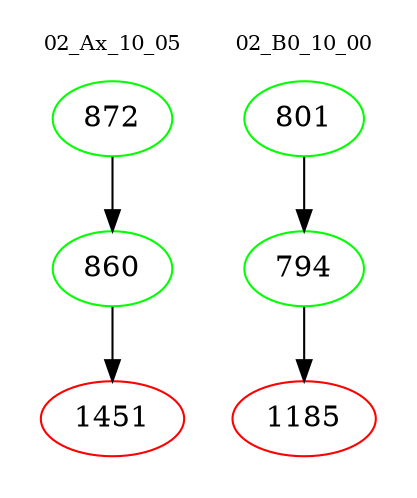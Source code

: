 digraph{
subgraph cluster_0 {
color = white
label = "02_Ax_10_05";
fontsize=10;
T0_872 [label="872", color="green"]
T0_872 -> T0_860 [color="black"]
T0_860 [label="860", color="green"]
T0_860 -> T0_1451 [color="black"]
T0_1451 [label="1451", color="red"]
}
subgraph cluster_1 {
color = white
label = "02_B0_10_00";
fontsize=10;
T1_801 [label="801", color="green"]
T1_801 -> T1_794 [color="black"]
T1_794 [label="794", color="green"]
T1_794 -> T1_1185 [color="black"]
T1_1185 [label="1185", color="red"]
}
}
